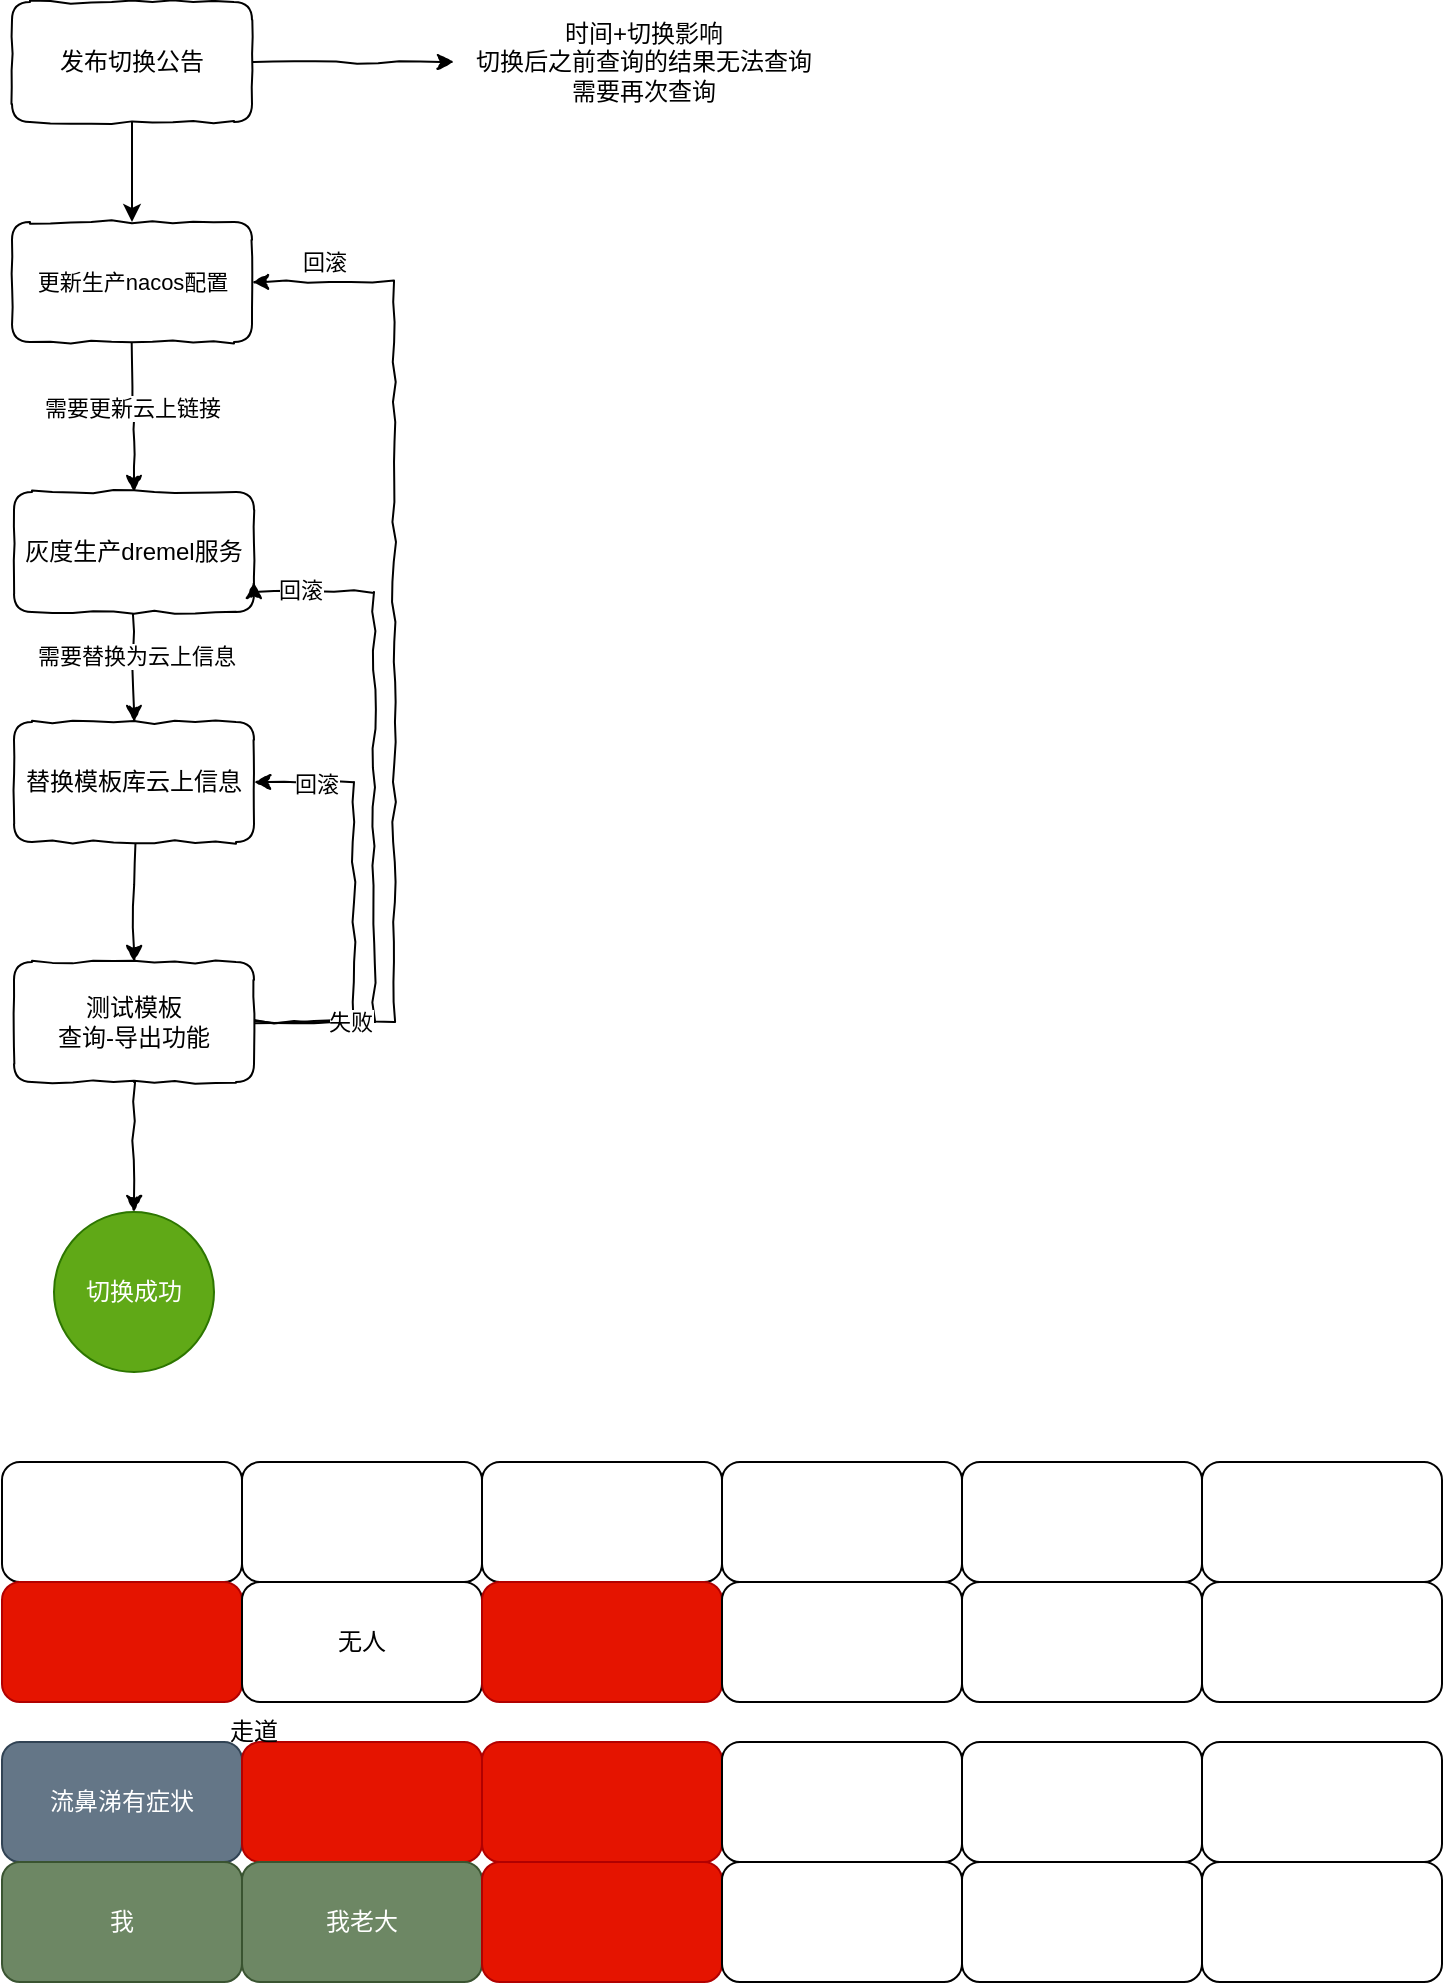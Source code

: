 <mxfile version="20.7.4" type="github">
  <diagram id="_-UgdHPy3DLZ9YSsUcb9" name="第 1 页">
    <mxGraphModel dx="1434" dy="699" grid="1" gridSize="10" guides="1" tooltips="1" connect="1" arrows="1" fold="1" page="1" pageScale="1" pageWidth="827" pageHeight="1169" math="0" shadow="0">
      <root>
        <mxCell id="0" />
        <mxCell id="1" parent="0" />
        <mxCell id="GBAzb-mn1tss-nipXTmw-5" style="edgeStyle=orthogonalEdgeStyle;rounded=0;orthogonalLoop=1;jettySize=auto;html=1;snapToPoint=0;fixDash=0;metaEdit=0;comic=1;" parent="1" source="GBAzb-mn1tss-nipXTmw-1" target="GBAzb-mn1tss-nipXTmw-2" edge="1">
          <mxGeometry relative="1" as="geometry" />
        </mxCell>
        <mxCell id="GBAzb-mn1tss-nipXTmw-6" value="需要更新云上链接" style="edgeLabel;html=1;align=center;verticalAlign=middle;resizable=0;points=[];snapToPoint=0;fixDash=0;metaEdit=0;comic=1;" parent="GBAzb-mn1tss-nipXTmw-5" vertex="1" connectable="0">
          <mxGeometry x="-0.133" relative="1" as="geometry">
            <mxPoint as="offset" />
          </mxGeometry>
        </mxCell>
        <mxCell id="GBAzb-mn1tss-nipXTmw-1" value="" style="rounded=1;whiteSpace=wrap;html=1;fontFamily=Verdana;labelBackgroundColor=none;snapToPoint=0;fixDash=0;metaEdit=0;comic=1;" parent="1" vertex="1">
          <mxGeometry x="239" y="200" width="120" height="60" as="geometry" />
        </mxCell>
        <mxCell id="GBAzb-mn1tss-nipXTmw-8" style="edgeStyle=orthogonalEdgeStyle;rounded=0;orthogonalLoop=1;jettySize=auto;html=1;entryX=0.5;entryY=0;entryDx=0;entryDy=0;fontFamily=Verdana;snapToPoint=0;fixDash=0;metaEdit=0;comic=1;" parent="1" source="GBAzb-mn1tss-nipXTmw-2" target="GBAzb-mn1tss-nipXTmw-7" edge="1">
          <mxGeometry relative="1" as="geometry" />
        </mxCell>
        <mxCell id="GBAzb-mn1tss-nipXTmw-10" value="需要替换为云上信息" style="edgeLabel;html=1;align=center;verticalAlign=middle;resizable=0;points=[];fontFamily=Verdana;snapToPoint=0;fixDash=0;metaEdit=0;comic=1;" parent="GBAzb-mn1tss-nipXTmw-8" vertex="1" connectable="0">
          <mxGeometry x="-0.2" y="1" relative="1" as="geometry">
            <mxPoint as="offset" />
          </mxGeometry>
        </mxCell>
        <mxCell id="GBAzb-mn1tss-nipXTmw-2" value="灰度生产dremel服务" style="rounded=1;whiteSpace=wrap;html=1;snapToPoint=0;fixDash=0;metaEdit=0;comic=1;" parent="1" vertex="1">
          <mxGeometry x="240" y="335" width="120" height="60" as="geometry" />
        </mxCell>
        <mxCell id="GBAzb-mn1tss-nipXTmw-12" style="edgeStyle=orthogonalEdgeStyle;rounded=0;orthogonalLoop=1;jettySize=auto;html=1;exitX=0.5;exitY=1;exitDx=0;exitDy=0;entryX=0.5;entryY=0;entryDx=0;entryDy=0;fontFamily=Verdana;snapToPoint=0;fixDash=0;metaEdit=0;comic=1;" parent="1" source="GBAzb-mn1tss-nipXTmw-7" target="GBAzb-mn1tss-nipXTmw-11" edge="1">
          <mxGeometry relative="1" as="geometry" />
        </mxCell>
        <mxCell id="GBAzb-mn1tss-nipXTmw-7" value="替换模板库云上信息" style="rounded=1;whiteSpace=wrap;html=1;snapToPoint=0;fixDash=0;metaEdit=0;comic=1;" parent="1" vertex="1">
          <mxGeometry x="240" y="450" width="120" height="60" as="geometry" />
        </mxCell>
        <mxCell id="GBAzb-mn1tss-nipXTmw-13" style="edgeStyle=orthogonalEdgeStyle;rounded=0;orthogonalLoop=1;jettySize=auto;html=1;entryX=1;entryY=0.5;entryDx=0;entryDy=0;fontFamily=Verdana;snapToPoint=0;fixDash=0;metaEdit=0;comic=1;" parent="1" source="GBAzb-mn1tss-nipXTmw-11" target="GBAzb-mn1tss-nipXTmw-7" edge="1">
          <mxGeometry relative="1" as="geometry">
            <Array as="points">
              <mxPoint x="410" y="600" />
              <mxPoint x="410" y="480" />
            </Array>
          </mxGeometry>
        </mxCell>
        <mxCell id="GBAzb-mn1tss-nipXTmw-15" value="回滚" style="edgeLabel;html=1;align=center;verticalAlign=middle;resizable=0;points=[];fontFamily=Verdana;snapToPoint=0;fixDash=0;metaEdit=0;comic=1;" parent="GBAzb-mn1tss-nipXTmw-13" vertex="1" connectable="0">
          <mxGeometry x="0.718" y="1" relative="1" as="geometry">
            <mxPoint as="offset" />
          </mxGeometry>
        </mxCell>
        <mxCell id="GBAzb-mn1tss-nipXTmw-14" style="edgeStyle=orthogonalEdgeStyle;rounded=0;orthogonalLoop=1;jettySize=auto;html=1;fontFamily=Verdana;entryX=1;entryY=0.75;entryDx=0;entryDy=0;exitX=1;exitY=0.5;exitDx=0;exitDy=0;snapToPoint=0;fixDash=0;metaEdit=0;comic=1;" parent="1" source="GBAzb-mn1tss-nipXTmw-11" target="GBAzb-mn1tss-nipXTmw-2" edge="1">
          <mxGeometry relative="1" as="geometry">
            <mxPoint x="410" y="390" as="targetPoint" />
            <Array as="points">
              <mxPoint x="420" y="600" />
              <mxPoint x="420" y="385" />
            </Array>
          </mxGeometry>
        </mxCell>
        <mxCell id="GBAzb-mn1tss-nipXTmw-16" value="回滚" style="edgeLabel;html=1;align=center;verticalAlign=middle;resizable=0;points=[];fontFamily=Verdana;snapToPoint=0;fixDash=0;metaEdit=0;comic=1;" parent="GBAzb-mn1tss-nipXTmw-14" vertex="1" connectable="0">
          <mxGeometry x="0.835" y="-1" relative="1" as="geometry">
            <mxPoint as="offset" />
          </mxGeometry>
        </mxCell>
        <mxCell id="GBAzb-mn1tss-nipXTmw-17" style="edgeStyle=orthogonalEdgeStyle;rounded=0;orthogonalLoop=1;jettySize=auto;html=1;entryX=1;entryY=0.5;entryDx=0;entryDy=0;fontFamily=Verdana;snapToPoint=0;fixDash=0;metaEdit=0;comic=1;" parent="1" target="GBAzb-mn1tss-nipXTmw-1" edge="1">
          <mxGeometry relative="1" as="geometry">
            <mxPoint x="360" y="600" as="sourcePoint" />
            <Array as="points">
              <mxPoint x="430" y="600" />
              <mxPoint x="430" y="230" />
            </Array>
          </mxGeometry>
        </mxCell>
        <mxCell id="GBAzb-mn1tss-nipXTmw-18" value="回滚" style="edgeLabel;html=1;align=center;verticalAlign=middle;resizable=0;points=[];fontFamily=Verdana;snapToPoint=0;fixDash=0;metaEdit=0;comic=1;" parent="GBAzb-mn1tss-nipXTmw-17" vertex="1" connectable="0">
          <mxGeometry x="0.862" y="3" relative="1" as="geometry">
            <mxPoint y="-13" as="offset" />
          </mxGeometry>
        </mxCell>
        <mxCell id="GBAzb-mn1tss-nipXTmw-19" value="失败" style="edgeLabel;html=1;align=center;verticalAlign=middle;resizable=0;points=[];fontFamily=Verdana;snapToPoint=0;fixDash=0;metaEdit=0;comic=1;" parent="GBAzb-mn1tss-nipXTmw-17" vertex="1" connectable="0">
          <mxGeometry x="-0.812" relative="1" as="geometry">
            <mxPoint as="offset" />
          </mxGeometry>
        </mxCell>
        <mxCell id="GBAzb-mn1tss-nipXTmw-21" style="edgeStyle=orthogonalEdgeStyle;rounded=0;orthogonalLoop=1;jettySize=auto;html=1;entryX=0.5;entryY=0;entryDx=0;entryDy=0;fontFamily=Verdana;snapToPoint=0;fixDash=0;metaEdit=0;comic=1;" parent="1" source="GBAzb-mn1tss-nipXTmw-11" target="GBAzb-mn1tss-nipXTmw-20" edge="1">
          <mxGeometry relative="1" as="geometry" />
        </mxCell>
        <mxCell id="GBAzb-mn1tss-nipXTmw-11" value="测试模板&lt;br&gt;查询-导出功能" style="rounded=1;whiteSpace=wrap;html=1;snapToPoint=0;fixDash=0;metaEdit=0;comic=1;" parent="1" vertex="1">
          <mxGeometry x="240" y="570" width="120" height="60" as="geometry" />
        </mxCell>
        <mxCell id="GBAzb-mn1tss-nipXTmw-20" value="切换成功" style="ellipse;whiteSpace=wrap;html=1;aspect=fixed;labelBackgroundColor=none;fontFamily=Verdana;fillColor=#60a917;fontColor=#ffffff;strokeColor=#2D7600;snapToPoint=0;fixDash=0;metaEdit=0;comic=1;" parent="1" vertex="1">
          <mxGeometry x="260" y="695" width="80" height="80" as="geometry" />
        </mxCell>
        <mxCell id="Vw8giEME_EH66Epu51ow-1" value="更新生产nacos配置" style="edgeLabel;html=1;align=center;verticalAlign=middle;resizable=0;points=[];snapToPoint=0;fixDash=0;metaEdit=0;comic=1;" parent="1" vertex="1" connectable="0">
          <mxGeometry x="299" y="230" as="geometry" />
        </mxCell>
        <mxCell id="Vw8giEME_EH66Epu51ow-4" style="edgeStyle=orthogonalEdgeStyle;rounded=0;orthogonalLoop=1;jettySize=auto;html=1;entryX=0.5;entryY=0;entryDx=0;entryDy=0;" parent="1" source="Vw8giEME_EH66Epu51ow-2" target="GBAzb-mn1tss-nipXTmw-1" edge="1">
          <mxGeometry relative="1" as="geometry" />
        </mxCell>
        <mxCell id="Vw8giEME_EH66Epu51ow-8" style="edgeStyle=orthogonalEdgeStyle;rounded=1;orthogonalLoop=1;jettySize=auto;html=1;entryX=0;entryY=0.5;entryDx=0;entryDy=0;comic=1;" parent="1" source="Vw8giEME_EH66Epu51ow-2" target="Vw8giEME_EH66Epu51ow-6" edge="1">
          <mxGeometry relative="1" as="geometry" />
        </mxCell>
        <mxCell id="Vw8giEME_EH66Epu51ow-2" value="发布切换公告" style="rounded=1;whiteSpace=wrap;html=1;fontFamily=Verdana;labelBackgroundColor=none;snapToPoint=0;fixDash=0;metaEdit=0;comic=1;" parent="1" vertex="1">
          <mxGeometry x="239" y="90" width="120" height="60" as="geometry" />
        </mxCell>
        <mxCell id="Vw8giEME_EH66Epu51ow-6" value="时间+切换影响&lt;br&gt;切换后之前查询的结果无法查询&lt;br&gt;需要再次查询" style="text;strokeColor=none;align=center;fillColor=none;html=1;verticalAlign=middle;whiteSpace=wrap;rounded=0;" parent="1" vertex="1">
          <mxGeometry x="460" y="95" width="190" height="50" as="geometry" />
        </mxCell>
        <mxCell id="GWztILJF5QwJUs7Bg6JR-1" value="流鼻涕有症状" style="rounded=1;whiteSpace=wrap;html=1;fillColor=#647687;fontColor=#ffffff;strokeColor=#314354;" vertex="1" parent="1">
          <mxGeometry x="234" y="960" width="120" height="60" as="geometry" />
        </mxCell>
        <mxCell id="GWztILJF5QwJUs7Bg6JR-2" value="我" style="rounded=1;whiteSpace=wrap;html=1;fillColor=#6d8764;fontColor=#ffffff;strokeColor=#3A5431;" vertex="1" parent="1">
          <mxGeometry x="234" y="1020" width="120" height="60" as="geometry" />
        </mxCell>
        <mxCell id="GWztILJF5QwJUs7Bg6JR-4" value="" style="rounded=1;whiteSpace=wrap;html=1;fillColor=#e51400;fontColor=#ffffff;strokeColor=#B20000;" vertex="1" parent="1">
          <mxGeometry x="354" y="960" width="120" height="60" as="geometry" />
        </mxCell>
        <mxCell id="GWztILJF5QwJUs7Bg6JR-5" value="我老大" style="rounded=1;whiteSpace=wrap;html=1;fillColor=#6d8764;fontColor=#ffffff;strokeColor=#3A5431;" vertex="1" parent="1">
          <mxGeometry x="354" y="1020" width="120" height="60" as="geometry" />
        </mxCell>
        <mxCell id="GWztILJF5QwJUs7Bg6JR-6" value="" style="rounded=1;whiteSpace=wrap;html=1;fillColor=#e51400;fontColor=#ffffff;strokeColor=#B20000;" vertex="1" parent="1">
          <mxGeometry x="474" y="960" width="120" height="60" as="geometry" />
        </mxCell>
        <mxCell id="GWztILJF5QwJUs7Bg6JR-7" value="" style="rounded=1;whiteSpace=wrap;html=1;fillColor=#e51400;fontColor=#ffffff;strokeColor=#B20000;" vertex="1" parent="1">
          <mxGeometry x="474" y="1020" width="120" height="60" as="geometry" />
        </mxCell>
        <mxCell id="GWztILJF5QwJUs7Bg6JR-8" value="" style="rounded=1;whiteSpace=wrap;html=1;" vertex="1" parent="1">
          <mxGeometry x="234" y="820" width="120" height="60" as="geometry" />
        </mxCell>
        <mxCell id="GWztILJF5QwJUs7Bg6JR-9" value="" style="rounded=1;whiteSpace=wrap;html=1;fillColor=#e51400;fontColor=#ffffff;strokeColor=#B20000;" vertex="1" parent="1">
          <mxGeometry x="234" y="880" width="120" height="60" as="geometry" />
        </mxCell>
        <mxCell id="GWztILJF5QwJUs7Bg6JR-10" value="" style="rounded=1;whiteSpace=wrap;html=1;" vertex="1" parent="1">
          <mxGeometry x="354" y="820" width="120" height="60" as="geometry" />
        </mxCell>
        <mxCell id="GWztILJF5QwJUs7Bg6JR-11" value="无人" style="rounded=1;whiteSpace=wrap;html=1;" vertex="1" parent="1">
          <mxGeometry x="354" y="880" width="120" height="60" as="geometry" />
        </mxCell>
        <mxCell id="GWztILJF5QwJUs7Bg6JR-12" value="" style="rounded=1;whiteSpace=wrap;html=1;" vertex="1" parent="1">
          <mxGeometry x="474" y="820" width="120" height="60" as="geometry" />
        </mxCell>
        <mxCell id="GWztILJF5QwJUs7Bg6JR-13" value="" style="rounded=1;whiteSpace=wrap;html=1;fillColor=#e51400;fontColor=#ffffff;strokeColor=#B20000;" vertex="1" parent="1">
          <mxGeometry x="474" y="880" width="120" height="60" as="geometry" />
        </mxCell>
        <mxCell id="GWztILJF5QwJUs7Bg6JR-14" value="" style="rounded=1;whiteSpace=wrap;html=1;" vertex="1" parent="1">
          <mxGeometry x="594" y="960" width="120" height="60" as="geometry" />
        </mxCell>
        <mxCell id="GWztILJF5QwJUs7Bg6JR-15" value="" style="rounded=1;whiteSpace=wrap;html=1;" vertex="1" parent="1">
          <mxGeometry x="594" y="1020" width="120" height="60" as="geometry" />
        </mxCell>
        <mxCell id="GWztILJF5QwJUs7Bg6JR-16" value="" style="rounded=1;whiteSpace=wrap;html=1;" vertex="1" parent="1">
          <mxGeometry x="714" y="960" width="120" height="60" as="geometry" />
        </mxCell>
        <mxCell id="GWztILJF5QwJUs7Bg6JR-17" value="" style="rounded=1;whiteSpace=wrap;html=1;" vertex="1" parent="1">
          <mxGeometry x="714" y="1020" width="120" height="60" as="geometry" />
        </mxCell>
        <mxCell id="GWztILJF5QwJUs7Bg6JR-18" value="" style="rounded=1;whiteSpace=wrap;html=1;" vertex="1" parent="1">
          <mxGeometry x="834" y="960" width="120" height="60" as="geometry" />
        </mxCell>
        <mxCell id="GWztILJF5QwJUs7Bg6JR-19" value="" style="rounded=1;whiteSpace=wrap;html=1;" vertex="1" parent="1">
          <mxGeometry x="834" y="1020" width="120" height="60" as="geometry" />
        </mxCell>
        <mxCell id="GWztILJF5QwJUs7Bg6JR-20" value="" style="rounded=1;whiteSpace=wrap;html=1;" vertex="1" parent="1">
          <mxGeometry x="594" y="820" width="120" height="60" as="geometry" />
        </mxCell>
        <mxCell id="GWztILJF5QwJUs7Bg6JR-21" value="" style="rounded=1;whiteSpace=wrap;html=1;" vertex="1" parent="1">
          <mxGeometry x="594" y="880" width="120" height="60" as="geometry" />
        </mxCell>
        <mxCell id="GWztILJF5QwJUs7Bg6JR-22" value="" style="rounded=1;whiteSpace=wrap;html=1;" vertex="1" parent="1">
          <mxGeometry x="714" y="820" width="120" height="60" as="geometry" />
        </mxCell>
        <mxCell id="GWztILJF5QwJUs7Bg6JR-23" value="" style="rounded=1;whiteSpace=wrap;html=1;" vertex="1" parent="1">
          <mxGeometry x="714" y="880" width="120" height="60" as="geometry" />
        </mxCell>
        <mxCell id="GWztILJF5QwJUs7Bg6JR-24" value="" style="rounded=1;whiteSpace=wrap;html=1;" vertex="1" parent="1">
          <mxGeometry x="834" y="820" width="120" height="60" as="geometry" />
        </mxCell>
        <mxCell id="GWztILJF5QwJUs7Bg6JR-25" value="" style="rounded=1;whiteSpace=wrap;html=1;" vertex="1" parent="1">
          <mxGeometry x="834" y="880" width="120" height="60" as="geometry" />
        </mxCell>
        <mxCell id="GWztILJF5QwJUs7Bg6JR-27" value="走道" style="text;strokeColor=none;align=center;fillColor=none;html=1;verticalAlign=middle;whiteSpace=wrap;rounded=0;" vertex="1" parent="1">
          <mxGeometry x="330" y="940" width="60" height="30" as="geometry" />
        </mxCell>
      </root>
    </mxGraphModel>
  </diagram>
</mxfile>
